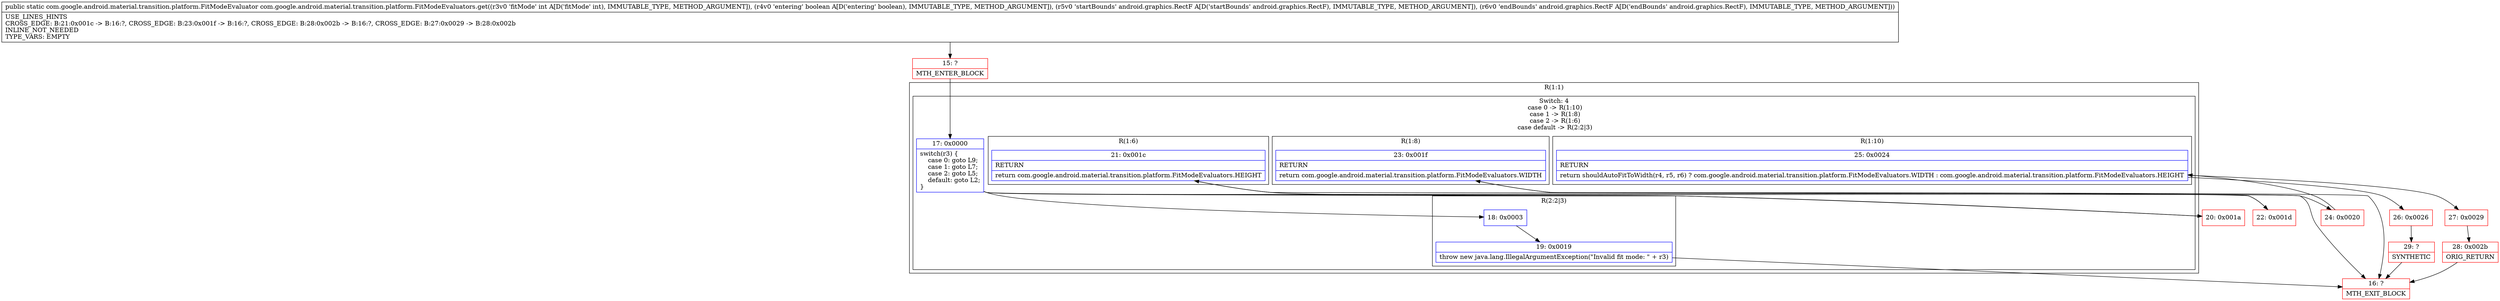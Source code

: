 digraph "CFG forcom.google.android.material.transition.platform.FitModeEvaluators.get(IZLandroid\/graphics\/RectF;Landroid\/graphics\/RectF;)Lcom\/google\/android\/material\/transition\/platform\/FitModeEvaluator;" {
subgraph cluster_Region_550577535 {
label = "R(1:1)";
node [shape=record,color=blue];
subgraph cluster_SwitchRegion_1038049016 {
label = "Switch: 4
 case 0 -> R(1:10)
 case 1 -> R(1:8)
 case 2 -> R(1:6)
 case default -> R(2:2|3)";
node [shape=record,color=blue];
Node_17 [shape=record,label="{17\:\ 0x0000|switch(r3) \{\l    case 0: goto L9;\l    case 1: goto L7;\l    case 2: goto L5;\l    default: goto L2;\l\}\l}"];
subgraph cluster_Region_1936169979 {
label = "R(1:10)";
node [shape=record,color=blue];
Node_25 [shape=record,label="{25\:\ 0x0024|RETURN\l|return shouldAutoFitToWidth(r4, r5, r6) ? com.google.android.material.transition.platform.FitModeEvaluators.WIDTH : com.google.android.material.transition.platform.FitModeEvaluators.HEIGHT\l}"];
}
subgraph cluster_Region_1794249502 {
label = "R(1:8)";
node [shape=record,color=blue];
Node_23 [shape=record,label="{23\:\ 0x001f|RETURN\l|return com.google.android.material.transition.platform.FitModeEvaluators.WIDTH\l}"];
}
subgraph cluster_Region_1126246882 {
label = "R(1:6)";
node [shape=record,color=blue];
Node_21 [shape=record,label="{21\:\ 0x001c|RETURN\l|return com.google.android.material.transition.platform.FitModeEvaluators.HEIGHT\l}"];
}
subgraph cluster_Region_72255456 {
label = "R(2:2|3)";
node [shape=record,color=blue];
Node_18 [shape=record,label="{18\:\ 0x0003}"];
Node_19 [shape=record,label="{19\:\ 0x0019|throw new java.lang.IllegalArgumentException(\"Invalid fit mode: \" + r3)\l}"];
}
}
}
Node_15 [shape=record,color=red,label="{15\:\ ?|MTH_ENTER_BLOCK\l}"];
Node_16 [shape=record,color=red,label="{16\:\ ?|MTH_EXIT_BLOCK\l}"];
Node_20 [shape=record,color=red,label="{20\:\ 0x001a}"];
Node_22 [shape=record,color=red,label="{22\:\ 0x001d}"];
Node_24 [shape=record,color=red,label="{24\:\ 0x0020}"];
Node_26 [shape=record,color=red,label="{26\:\ 0x0026}"];
Node_29 [shape=record,color=red,label="{29\:\ ?|SYNTHETIC\l}"];
Node_27 [shape=record,color=red,label="{27\:\ 0x0029}"];
Node_28 [shape=record,color=red,label="{28\:\ 0x002b|ORIG_RETURN\l}"];
MethodNode[shape=record,label="{public static com.google.android.material.transition.platform.FitModeEvaluator com.google.android.material.transition.platform.FitModeEvaluators.get((r3v0 'fitMode' int A[D('fitMode' int), IMMUTABLE_TYPE, METHOD_ARGUMENT]), (r4v0 'entering' boolean A[D('entering' boolean), IMMUTABLE_TYPE, METHOD_ARGUMENT]), (r5v0 'startBounds' android.graphics.RectF A[D('startBounds' android.graphics.RectF), IMMUTABLE_TYPE, METHOD_ARGUMENT]), (r6v0 'endBounds' android.graphics.RectF A[D('endBounds' android.graphics.RectF), IMMUTABLE_TYPE, METHOD_ARGUMENT]))  | USE_LINES_HINTS\lCROSS_EDGE: B:21:0x001c \-\> B:16:?, CROSS_EDGE: B:23:0x001f \-\> B:16:?, CROSS_EDGE: B:28:0x002b \-\> B:16:?, CROSS_EDGE: B:27:0x0029 \-\> B:28:0x002b\lINLINE_NOT_NEEDED\lTYPE_VARS: EMPTY\l}"];
MethodNode -> Node_15;Node_17 -> Node_18;
Node_17 -> Node_20;
Node_17 -> Node_22;
Node_17 -> Node_24;
Node_25 -> Node_26;
Node_25 -> Node_27;
Node_23 -> Node_16;
Node_21 -> Node_16;
Node_18 -> Node_19;
Node_19 -> Node_16;
Node_15 -> Node_17;
Node_20 -> Node_21;
Node_22 -> Node_23;
Node_24 -> Node_25;
Node_26 -> Node_29;
Node_29 -> Node_16;
Node_27 -> Node_28;
Node_28 -> Node_16;
}

